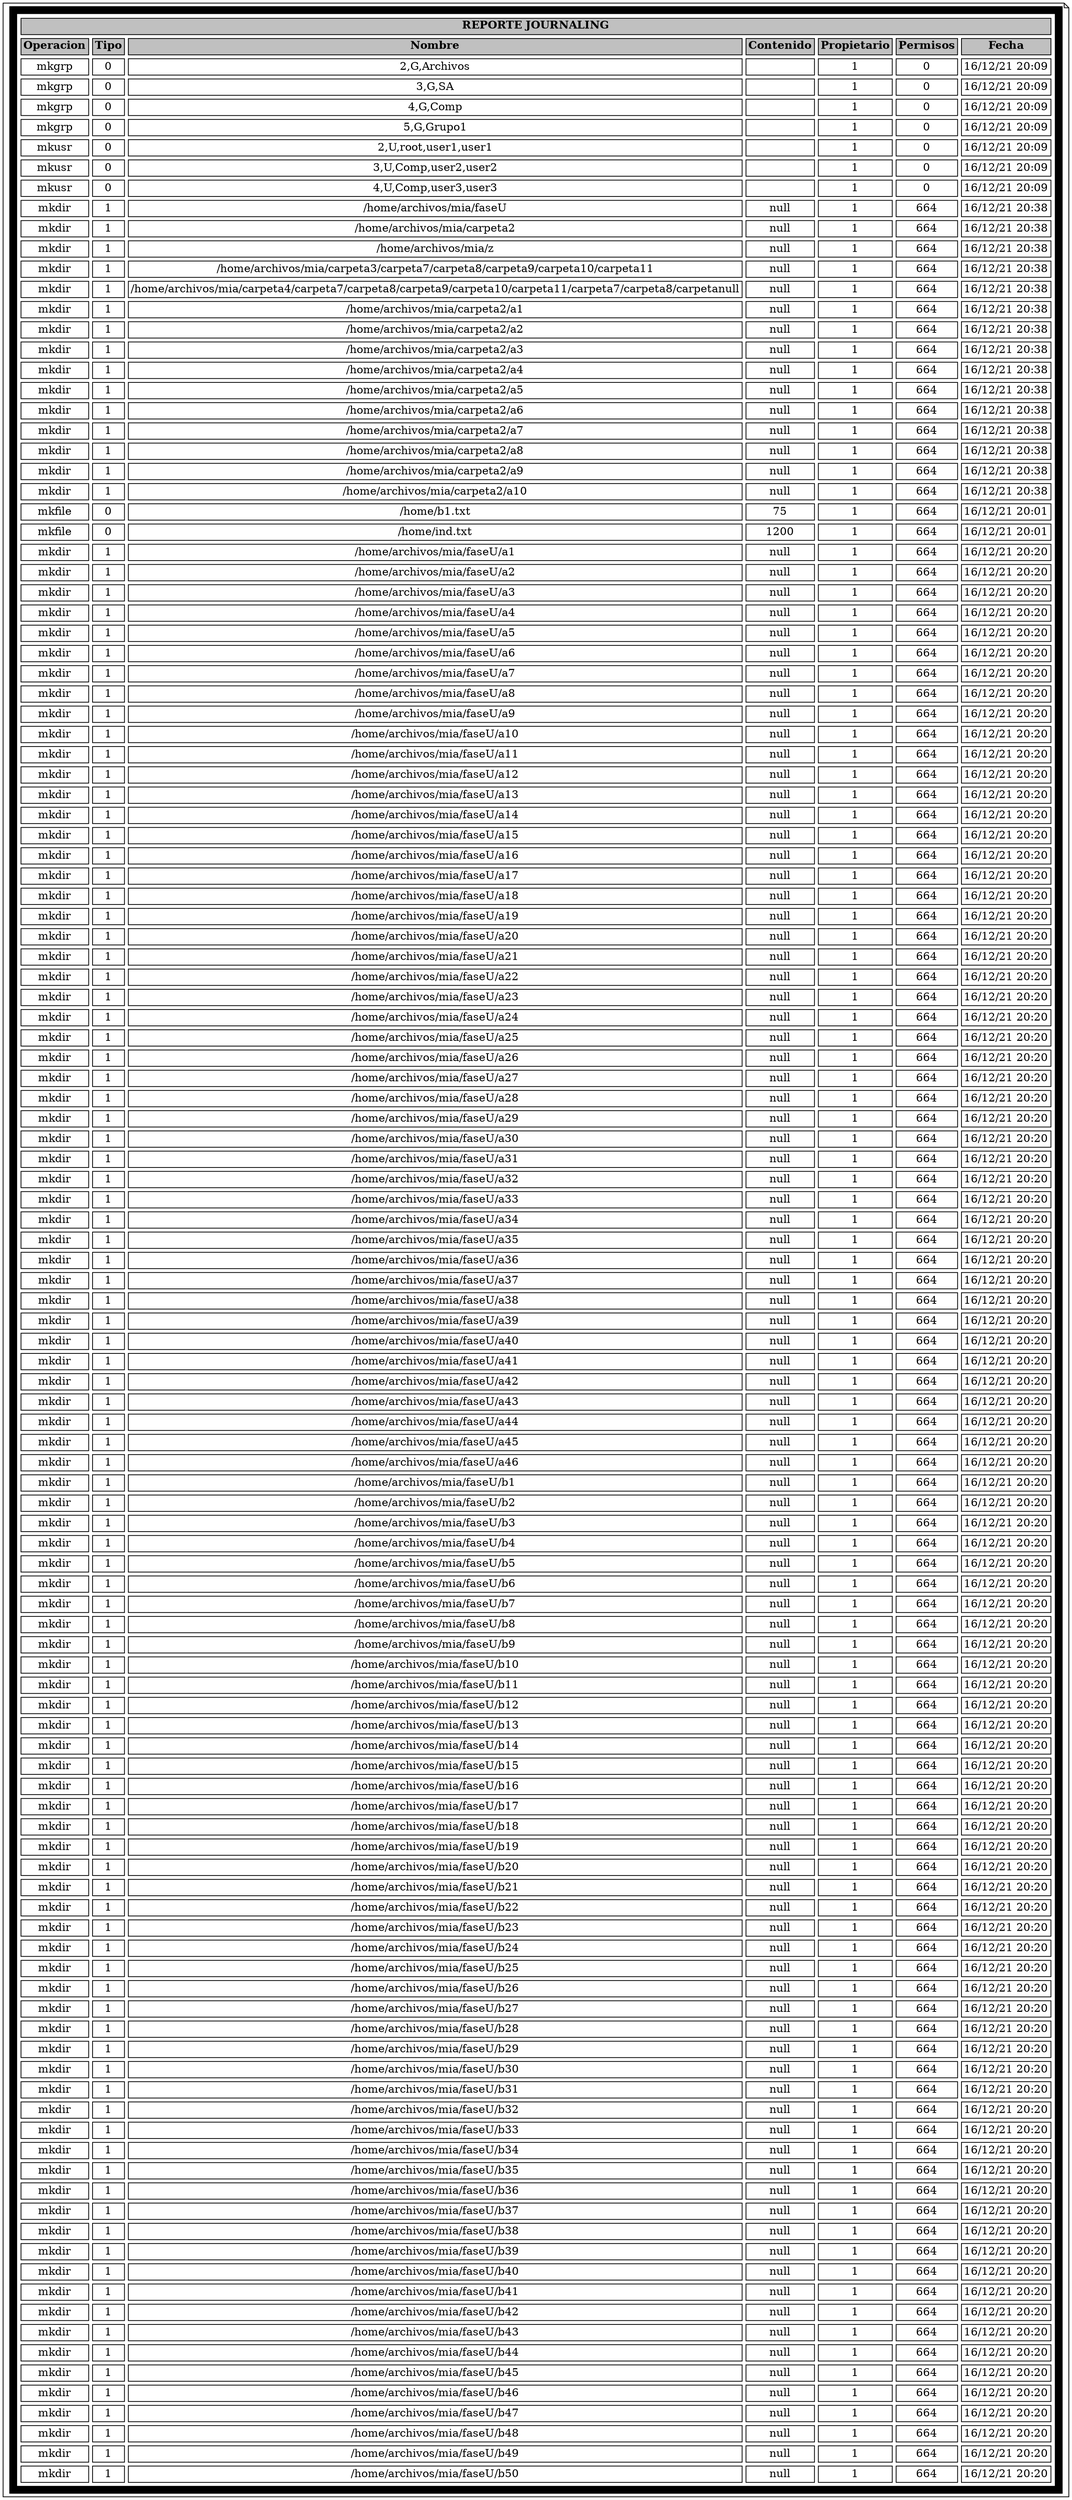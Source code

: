 digraph G{
    nodo [shape=note, label=<
   <table border='10' cellborder='1' cellspacing='5'>
    <tr> <td COLSPAN='7' bgcolor="gray"> <b>REPORTE JOURNALING</b> </td></tr>
    <tr> <td bgcolor="gray"><b>Operacion</b></td> <td bgcolor="gray"><b>Tipo</b></td><td bgcolor="gray"><b>Nombre</b></td><td bgcolor="gray"><b>Contenido</b></td>
    <td bgcolor="gray"><b>Propietario</b></td><td bgcolor="gray"><b>Permisos</b></td><td bgcolor="gray"><b>Fecha</b></td></tr>
<tr><td>mkgrp</td><td>0</td><td>2,G,Archivos
</td><td></td><td>1</td><td>0</td><td>16/12/21 20:09</td></tr>
<tr><td>mkgrp</td><td>0</td><td>3,G,SA
</td><td></td><td>1</td><td>0</td><td>16/12/21 20:09</td></tr>
<tr><td>mkgrp</td><td>0</td><td>4,G,Comp
</td><td></td><td>1</td><td>0</td><td>16/12/21 20:09</td></tr>
<tr><td>mkgrp</td><td>0</td><td>5,G,Grupo1
</td><td></td><td>1</td><td>0</td><td>16/12/21 20:09</td></tr>
<tr><td>mkusr</td><td>0</td><td>2,U,root,user1,user1
</td><td></td><td>1</td><td>0</td><td>16/12/21 20:09</td></tr>
<tr><td>mkusr</td><td>0</td><td>3,U,Comp,user2,user2
</td><td></td><td>1</td><td>0</td><td>16/12/21 20:09</td></tr>
<tr><td>mkusr</td><td>0</td><td>4,U,Comp,user3,user3
</td><td></td><td>1</td><td>0</td><td>16/12/21 20:09</td></tr>
<tr><td>mkdir</td><td>1</td><td>/home/archivos/mia/faseU</td><td>null</td><td>1</td><td>664</td><td>16/12/21 20:38</td></tr>
<tr><td>mkdir</td><td>1</td><td>/home/archivos/mia/carpeta2</td><td>null</td><td>1</td><td>664</td><td>16/12/21 20:38</td></tr>
<tr><td>mkdir</td><td>1</td><td>/home/archivos/mia/z</td><td>null</td><td>1</td><td>664</td><td>16/12/21 20:38</td></tr>
<tr><td>mkdir</td><td>1</td><td>/home/archivos/mia/carpeta3/carpeta7/carpeta8/carpeta9/carpeta10/carpeta11</td><td>null</td><td>1</td><td>664</td><td>16/12/21 20:38</td></tr>
<tr><td>mkdir</td><td>1</td><td>/home/archivos/mia/carpeta4/carpeta7/carpeta8/carpeta9/carpeta10/carpeta11/carpeta7/carpeta8/carpetanull</td><td>null</td><td>1</td><td>664</td><td>16/12/21 20:38</td></tr>
<tr><td>mkdir</td><td>1</td><td>/home/archivos/mia/carpeta2/a1</td><td>null</td><td>1</td><td>664</td><td>16/12/21 20:38</td></tr>
<tr><td>mkdir</td><td>1</td><td>/home/archivos/mia/carpeta2/a2</td><td>null</td><td>1</td><td>664</td><td>16/12/21 20:38</td></tr>
<tr><td>mkdir</td><td>1</td><td>/home/archivos/mia/carpeta2/a3</td><td>null</td><td>1</td><td>664</td><td>16/12/21 20:38</td></tr>
<tr><td>mkdir</td><td>1</td><td>/home/archivos/mia/carpeta2/a4</td><td>null</td><td>1</td><td>664</td><td>16/12/21 20:38</td></tr>
<tr><td>mkdir</td><td>1</td><td>/home/archivos/mia/carpeta2/a5</td><td>null</td><td>1</td><td>664</td><td>16/12/21 20:38</td></tr>
<tr><td>mkdir</td><td>1</td><td>/home/archivos/mia/carpeta2/a6</td><td>null</td><td>1</td><td>664</td><td>16/12/21 20:38</td></tr>
<tr><td>mkdir</td><td>1</td><td>/home/archivos/mia/carpeta2/a7</td><td>null</td><td>1</td><td>664</td><td>16/12/21 20:38</td></tr>
<tr><td>mkdir</td><td>1</td><td>/home/archivos/mia/carpeta2/a8</td><td>null</td><td>1</td><td>664</td><td>16/12/21 20:38</td></tr>
<tr><td>mkdir</td><td>1</td><td>/home/archivos/mia/carpeta2/a9</td><td>null</td><td>1</td><td>664</td><td>16/12/21 20:38</td></tr>
<tr><td>mkdir</td><td>1</td><td>/home/archivos/mia/carpeta2/a10</td><td>null</td><td>1</td><td>664</td><td>16/12/21 20:38</td></tr>
<tr><td>mkfile</td><td>0</td><td>/home/b1.txt</td><td>75</td><td>1</td><td>664</td><td>16/12/21 20:01</td></tr>
<tr><td>mkfile</td><td>0</td><td>/home/ind.txt</td><td>1200</td><td>1</td><td>664</td><td>16/12/21 20:01</td></tr>
<tr><td>mkdir</td><td>1</td><td>/home/archivos/mia/faseU/a1</td><td>null</td><td>1</td><td>664</td><td>16/12/21 20:20</td></tr>
<tr><td>mkdir</td><td>1</td><td>/home/archivos/mia/faseU/a2</td><td>null</td><td>1</td><td>664</td><td>16/12/21 20:20</td></tr>
<tr><td>mkdir</td><td>1</td><td>/home/archivos/mia/faseU/a3</td><td>null</td><td>1</td><td>664</td><td>16/12/21 20:20</td></tr>
<tr><td>mkdir</td><td>1</td><td>/home/archivos/mia/faseU/a4</td><td>null</td><td>1</td><td>664</td><td>16/12/21 20:20</td></tr>
<tr><td>mkdir</td><td>1</td><td>/home/archivos/mia/faseU/a5</td><td>null</td><td>1</td><td>664</td><td>16/12/21 20:20</td></tr>
<tr><td>mkdir</td><td>1</td><td>/home/archivos/mia/faseU/a6</td><td>null</td><td>1</td><td>664</td><td>16/12/21 20:20</td></tr>
<tr><td>mkdir</td><td>1</td><td>/home/archivos/mia/faseU/a7</td><td>null</td><td>1</td><td>664</td><td>16/12/21 20:20</td></tr>
<tr><td>mkdir</td><td>1</td><td>/home/archivos/mia/faseU/a8</td><td>null</td><td>1</td><td>664</td><td>16/12/21 20:20</td></tr>
<tr><td>mkdir</td><td>1</td><td>/home/archivos/mia/faseU/a9</td><td>null</td><td>1</td><td>664</td><td>16/12/21 20:20</td></tr>
<tr><td>mkdir</td><td>1</td><td>/home/archivos/mia/faseU/a10</td><td>null</td><td>1</td><td>664</td><td>16/12/21 20:20</td></tr>
<tr><td>mkdir</td><td>1</td><td>/home/archivos/mia/faseU/a11</td><td>null</td><td>1</td><td>664</td><td>16/12/21 20:20</td></tr>
<tr><td>mkdir</td><td>1</td><td>/home/archivos/mia/faseU/a12</td><td>null</td><td>1</td><td>664</td><td>16/12/21 20:20</td></tr>
<tr><td>mkdir</td><td>1</td><td>/home/archivos/mia/faseU/a13</td><td>null</td><td>1</td><td>664</td><td>16/12/21 20:20</td></tr>
<tr><td>mkdir</td><td>1</td><td>/home/archivos/mia/faseU/a14</td><td>null</td><td>1</td><td>664</td><td>16/12/21 20:20</td></tr>
<tr><td>mkdir</td><td>1</td><td>/home/archivos/mia/faseU/a15</td><td>null</td><td>1</td><td>664</td><td>16/12/21 20:20</td></tr>
<tr><td>mkdir</td><td>1</td><td>/home/archivos/mia/faseU/a16</td><td>null</td><td>1</td><td>664</td><td>16/12/21 20:20</td></tr>
<tr><td>mkdir</td><td>1</td><td>/home/archivos/mia/faseU/a17</td><td>null</td><td>1</td><td>664</td><td>16/12/21 20:20</td></tr>
<tr><td>mkdir</td><td>1</td><td>/home/archivos/mia/faseU/a18</td><td>null</td><td>1</td><td>664</td><td>16/12/21 20:20</td></tr>
<tr><td>mkdir</td><td>1</td><td>/home/archivos/mia/faseU/a19</td><td>null</td><td>1</td><td>664</td><td>16/12/21 20:20</td></tr>
<tr><td>mkdir</td><td>1</td><td>/home/archivos/mia/faseU/a20</td><td>null</td><td>1</td><td>664</td><td>16/12/21 20:20</td></tr>
<tr><td>mkdir</td><td>1</td><td>/home/archivos/mia/faseU/a21</td><td>null</td><td>1</td><td>664</td><td>16/12/21 20:20</td></tr>
<tr><td>mkdir</td><td>1</td><td>/home/archivos/mia/faseU/a22</td><td>null</td><td>1</td><td>664</td><td>16/12/21 20:20</td></tr>
<tr><td>mkdir</td><td>1</td><td>/home/archivos/mia/faseU/a23</td><td>null</td><td>1</td><td>664</td><td>16/12/21 20:20</td></tr>
<tr><td>mkdir</td><td>1</td><td>/home/archivos/mia/faseU/a24</td><td>null</td><td>1</td><td>664</td><td>16/12/21 20:20</td></tr>
<tr><td>mkdir</td><td>1</td><td>/home/archivos/mia/faseU/a25</td><td>null</td><td>1</td><td>664</td><td>16/12/21 20:20</td></tr>
<tr><td>mkdir</td><td>1</td><td>/home/archivos/mia/faseU/a26</td><td>null</td><td>1</td><td>664</td><td>16/12/21 20:20</td></tr>
<tr><td>mkdir</td><td>1</td><td>/home/archivos/mia/faseU/a27</td><td>null</td><td>1</td><td>664</td><td>16/12/21 20:20</td></tr>
<tr><td>mkdir</td><td>1</td><td>/home/archivos/mia/faseU/a28</td><td>null</td><td>1</td><td>664</td><td>16/12/21 20:20</td></tr>
<tr><td>mkdir</td><td>1</td><td>/home/archivos/mia/faseU/a29</td><td>null</td><td>1</td><td>664</td><td>16/12/21 20:20</td></tr>
<tr><td>mkdir</td><td>1</td><td>/home/archivos/mia/faseU/a30</td><td>null</td><td>1</td><td>664</td><td>16/12/21 20:20</td></tr>
<tr><td>mkdir</td><td>1</td><td>/home/archivos/mia/faseU/a31</td><td>null</td><td>1</td><td>664</td><td>16/12/21 20:20</td></tr>
<tr><td>mkdir</td><td>1</td><td>/home/archivos/mia/faseU/a32</td><td>null</td><td>1</td><td>664</td><td>16/12/21 20:20</td></tr>
<tr><td>mkdir</td><td>1</td><td>/home/archivos/mia/faseU/a33</td><td>null</td><td>1</td><td>664</td><td>16/12/21 20:20</td></tr>
<tr><td>mkdir</td><td>1</td><td>/home/archivos/mia/faseU/a34</td><td>null</td><td>1</td><td>664</td><td>16/12/21 20:20</td></tr>
<tr><td>mkdir</td><td>1</td><td>/home/archivos/mia/faseU/a35</td><td>null</td><td>1</td><td>664</td><td>16/12/21 20:20</td></tr>
<tr><td>mkdir</td><td>1</td><td>/home/archivos/mia/faseU/a36</td><td>null</td><td>1</td><td>664</td><td>16/12/21 20:20</td></tr>
<tr><td>mkdir</td><td>1</td><td>/home/archivos/mia/faseU/a37</td><td>null</td><td>1</td><td>664</td><td>16/12/21 20:20</td></tr>
<tr><td>mkdir</td><td>1</td><td>/home/archivos/mia/faseU/a38</td><td>null</td><td>1</td><td>664</td><td>16/12/21 20:20</td></tr>
<tr><td>mkdir</td><td>1</td><td>/home/archivos/mia/faseU/a39</td><td>null</td><td>1</td><td>664</td><td>16/12/21 20:20</td></tr>
<tr><td>mkdir</td><td>1</td><td>/home/archivos/mia/faseU/a40</td><td>null</td><td>1</td><td>664</td><td>16/12/21 20:20</td></tr>
<tr><td>mkdir</td><td>1</td><td>/home/archivos/mia/faseU/a41</td><td>null</td><td>1</td><td>664</td><td>16/12/21 20:20</td></tr>
<tr><td>mkdir</td><td>1</td><td>/home/archivos/mia/faseU/a42</td><td>null</td><td>1</td><td>664</td><td>16/12/21 20:20</td></tr>
<tr><td>mkdir</td><td>1</td><td>/home/archivos/mia/faseU/a43</td><td>null</td><td>1</td><td>664</td><td>16/12/21 20:20</td></tr>
<tr><td>mkdir</td><td>1</td><td>/home/archivos/mia/faseU/a44</td><td>null</td><td>1</td><td>664</td><td>16/12/21 20:20</td></tr>
<tr><td>mkdir</td><td>1</td><td>/home/archivos/mia/faseU/a45</td><td>null</td><td>1</td><td>664</td><td>16/12/21 20:20</td></tr>
<tr><td>mkdir</td><td>1</td><td>/home/archivos/mia/faseU/a46</td><td>null</td><td>1</td><td>664</td><td>16/12/21 20:20</td></tr>
<tr><td>mkdir</td><td>1</td><td>/home/archivos/mia/faseU/b1</td><td>null</td><td>1</td><td>664</td><td>16/12/21 20:20</td></tr>
<tr><td>mkdir</td><td>1</td><td>/home/archivos/mia/faseU/b2</td><td>null</td><td>1</td><td>664</td><td>16/12/21 20:20</td></tr>
<tr><td>mkdir</td><td>1</td><td>/home/archivos/mia/faseU/b3</td><td>null</td><td>1</td><td>664</td><td>16/12/21 20:20</td></tr>
<tr><td>mkdir</td><td>1</td><td>/home/archivos/mia/faseU/b4</td><td>null</td><td>1</td><td>664</td><td>16/12/21 20:20</td></tr>
<tr><td>mkdir</td><td>1</td><td>/home/archivos/mia/faseU/b5</td><td>null</td><td>1</td><td>664</td><td>16/12/21 20:20</td></tr>
<tr><td>mkdir</td><td>1</td><td>/home/archivos/mia/faseU/b6</td><td>null</td><td>1</td><td>664</td><td>16/12/21 20:20</td></tr>
<tr><td>mkdir</td><td>1</td><td>/home/archivos/mia/faseU/b7</td><td>null</td><td>1</td><td>664</td><td>16/12/21 20:20</td></tr>
<tr><td>mkdir</td><td>1</td><td>/home/archivos/mia/faseU/b8</td><td>null</td><td>1</td><td>664</td><td>16/12/21 20:20</td></tr>
<tr><td>mkdir</td><td>1</td><td>/home/archivos/mia/faseU/b9</td><td>null</td><td>1</td><td>664</td><td>16/12/21 20:20</td></tr>
<tr><td>mkdir</td><td>1</td><td>/home/archivos/mia/faseU/b10</td><td>null</td><td>1</td><td>664</td><td>16/12/21 20:20</td></tr>
<tr><td>mkdir</td><td>1</td><td>/home/archivos/mia/faseU/b11</td><td>null</td><td>1</td><td>664</td><td>16/12/21 20:20</td></tr>
<tr><td>mkdir</td><td>1</td><td>/home/archivos/mia/faseU/b12</td><td>null</td><td>1</td><td>664</td><td>16/12/21 20:20</td></tr>
<tr><td>mkdir</td><td>1</td><td>/home/archivos/mia/faseU/b13</td><td>null</td><td>1</td><td>664</td><td>16/12/21 20:20</td></tr>
<tr><td>mkdir</td><td>1</td><td>/home/archivos/mia/faseU/b14</td><td>null</td><td>1</td><td>664</td><td>16/12/21 20:20</td></tr>
<tr><td>mkdir</td><td>1</td><td>/home/archivos/mia/faseU/b15</td><td>null</td><td>1</td><td>664</td><td>16/12/21 20:20</td></tr>
<tr><td>mkdir</td><td>1</td><td>/home/archivos/mia/faseU/b16</td><td>null</td><td>1</td><td>664</td><td>16/12/21 20:20</td></tr>
<tr><td>mkdir</td><td>1</td><td>/home/archivos/mia/faseU/b17</td><td>null</td><td>1</td><td>664</td><td>16/12/21 20:20</td></tr>
<tr><td>mkdir</td><td>1</td><td>/home/archivos/mia/faseU/b18</td><td>null</td><td>1</td><td>664</td><td>16/12/21 20:20</td></tr>
<tr><td>mkdir</td><td>1</td><td>/home/archivos/mia/faseU/b19</td><td>null</td><td>1</td><td>664</td><td>16/12/21 20:20</td></tr>
<tr><td>mkdir</td><td>1</td><td>/home/archivos/mia/faseU/b20</td><td>null</td><td>1</td><td>664</td><td>16/12/21 20:20</td></tr>
<tr><td>mkdir</td><td>1</td><td>/home/archivos/mia/faseU/b21</td><td>null</td><td>1</td><td>664</td><td>16/12/21 20:20</td></tr>
<tr><td>mkdir</td><td>1</td><td>/home/archivos/mia/faseU/b22</td><td>null</td><td>1</td><td>664</td><td>16/12/21 20:20</td></tr>
<tr><td>mkdir</td><td>1</td><td>/home/archivos/mia/faseU/b23</td><td>null</td><td>1</td><td>664</td><td>16/12/21 20:20</td></tr>
<tr><td>mkdir</td><td>1</td><td>/home/archivos/mia/faseU/b24</td><td>null</td><td>1</td><td>664</td><td>16/12/21 20:20</td></tr>
<tr><td>mkdir</td><td>1</td><td>/home/archivos/mia/faseU/b25</td><td>null</td><td>1</td><td>664</td><td>16/12/21 20:20</td></tr>
<tr><td>mkdir</td><td>1</td><td>/home/archivos/mia/faseU/b26</td><td>null</td><td>1</td><td>664</td><td>16/12/21 20:20</td></tr>
<tr><td>mkdir</td><td>1</td><td>/home/archivos/mia/faseU/b27</td><td>null</td><td>1</td><td>664</td><td>16/12/21 20:20</td></tr>
<tr><td>mkdir</td><td>1</td><td>/home/archivos/mia/faseU/b28</td><td>null</td><td>1</td><td>664</td><td>16/12/21 20:20</td></tr>
<tr><td>mkdir</td><td>1</td><td>/home/archivos/mia/faseU/b29</td><td>null</td><td>1</td><td>664</td><td>16/12/21 20:20</td></tr>
<tr><td>mkdir</td><td>1</td><td>/home/archivos/mia/faseU/b30</td><td>null</td><td>1</td><td>664</td><td>16/12/21 20:20</td></tr>
<tr><td>mkdir</td><td>1</td><td>/home/archivos/mia/faseU/b31</td><td>null</td><td>1</td><td>664</td><td>16/12/21 20:20</td></tr>
<tr><td>mkdir</td><td>1</td><td>/home/archivos/mia/faseU/b32</td><td>null</td><td>1</td><td>664</td><td>16/12/21 20:20</td></tr>
<tr><td>mkdir</td><td>1</td><td>/home/archivos/mia/faseU/b33</td><td>null</td><td>1</td><td>664</td><td>16/12/21 20:20</td></tr>
<tr><td>mkdir</td><td>1</td><td>/home/archivos/mia/faseU/b34</td><td>null</td><td>1</td><td>664</td><td>16/12/21 20:20</td></tr>
<tr><td>mkdir</td><td>1</td><td>/home/archivos/mia/faseU/b35</td><td>null</td><td>1</td><td>664</td><td>16/12/21 20:20</td></tr>
<tr><td>mkdir</td><td>1</td><td>/home/archivos/mia/faseU/b36</td><td>null</td><td>1</td><td>664</td><td>16/12/21 20:20</td></tr>
<tr><td>mkdir</td><td>1</td><td>/home/archivos/mia/faseU/b37</td><td>null</td><td>1</td><td>664</td><td>16/12/21 20:20</td></tr>
<tr><td>mkdir</td><td>1</td><td>/home/archivos/mia/faseU/b38</td><td>null</td><td>1</td><td>664</td><td>16/12/21 20:20</td></tr>
<tr><td>mkdir</td><td>1</td><td>/home/archivos/mia/faseU/b39</td><td>null</td><td>1</td><td>664</td><td>16/12/21 20:20</td></tr>
<tr><td>mkdir</td><td>1</td><td>/home/archivos/mia/faseU/b40</td><td>null</td><td>1</td><td>664</td><td>16/12/21 20:20</td></tr>
<tr><td>mkdir</td><td>1</td><td>/home/archivos/mia/faseU/b41</td><td>null</td><td>1</td><td>664</td><td>16/12/21 20:20</td></tr>
<tr><td>mkdir</td><td>1</td><td>/home/archivos/mia/faseU/b42</td><td>null</td><td>1</td><td>664</td><td>16/12/21 20:20</td></tr>
<tr><td>mkdir</td><td>1</td><td>/home/archivos/mia/faseU/b43</td><td>null</td><td>1</td><td>664</td><td>16/12/21 20:20</td></tr>
<tr><td>mkdir</td><td>1</td><td>/home/archivos/mia/faseU/b44</td><td>null</td><td>1</td><td>664</td><td>16/12/21 20:20</td></tr>
<tr><td>mkdir</td><td>1</td><td>/home/archivos/mia/faseU/b45</td><td>null</td><td>1</td><td>664</td><td>16/12/21 20:20</td></tr>
<tr><td>mkdir</td><td>1</td><td>/home/archivos/mia/faseU/b46</td><td>null</td><td>1</td><td>664</td><td>16/12/21 20:20</td></tr>
<tr><td>mkdir</td><td>1</td><td>/home/archivos/mia/faseU/b47</td><td>null</td><td>1</td><td>664</td><td>16/12/21 20:20</td></tr>
<tr><td>mkdir</td><td>1</td><td>/home/archivos/mia/faseU/b48</td><td>null</td><td>1</td><td>664</td><td>16/12/21 20:20</td></tr>
<tr><td>mkdir</td><td>1</td><td>/home/archivos/mia/faseU/b49</td><td>null</td><td>1</td><td>664</td><td>16/12/21 20:20</td></tr>
<tr><td>mkdir</td><td>1</td><td>/home/archivos/mia/faseU/b50</td><td>null</td><td>1</td><td>664</td><td>16/12/21 20:20</td></tr>
 </table>>]
}
